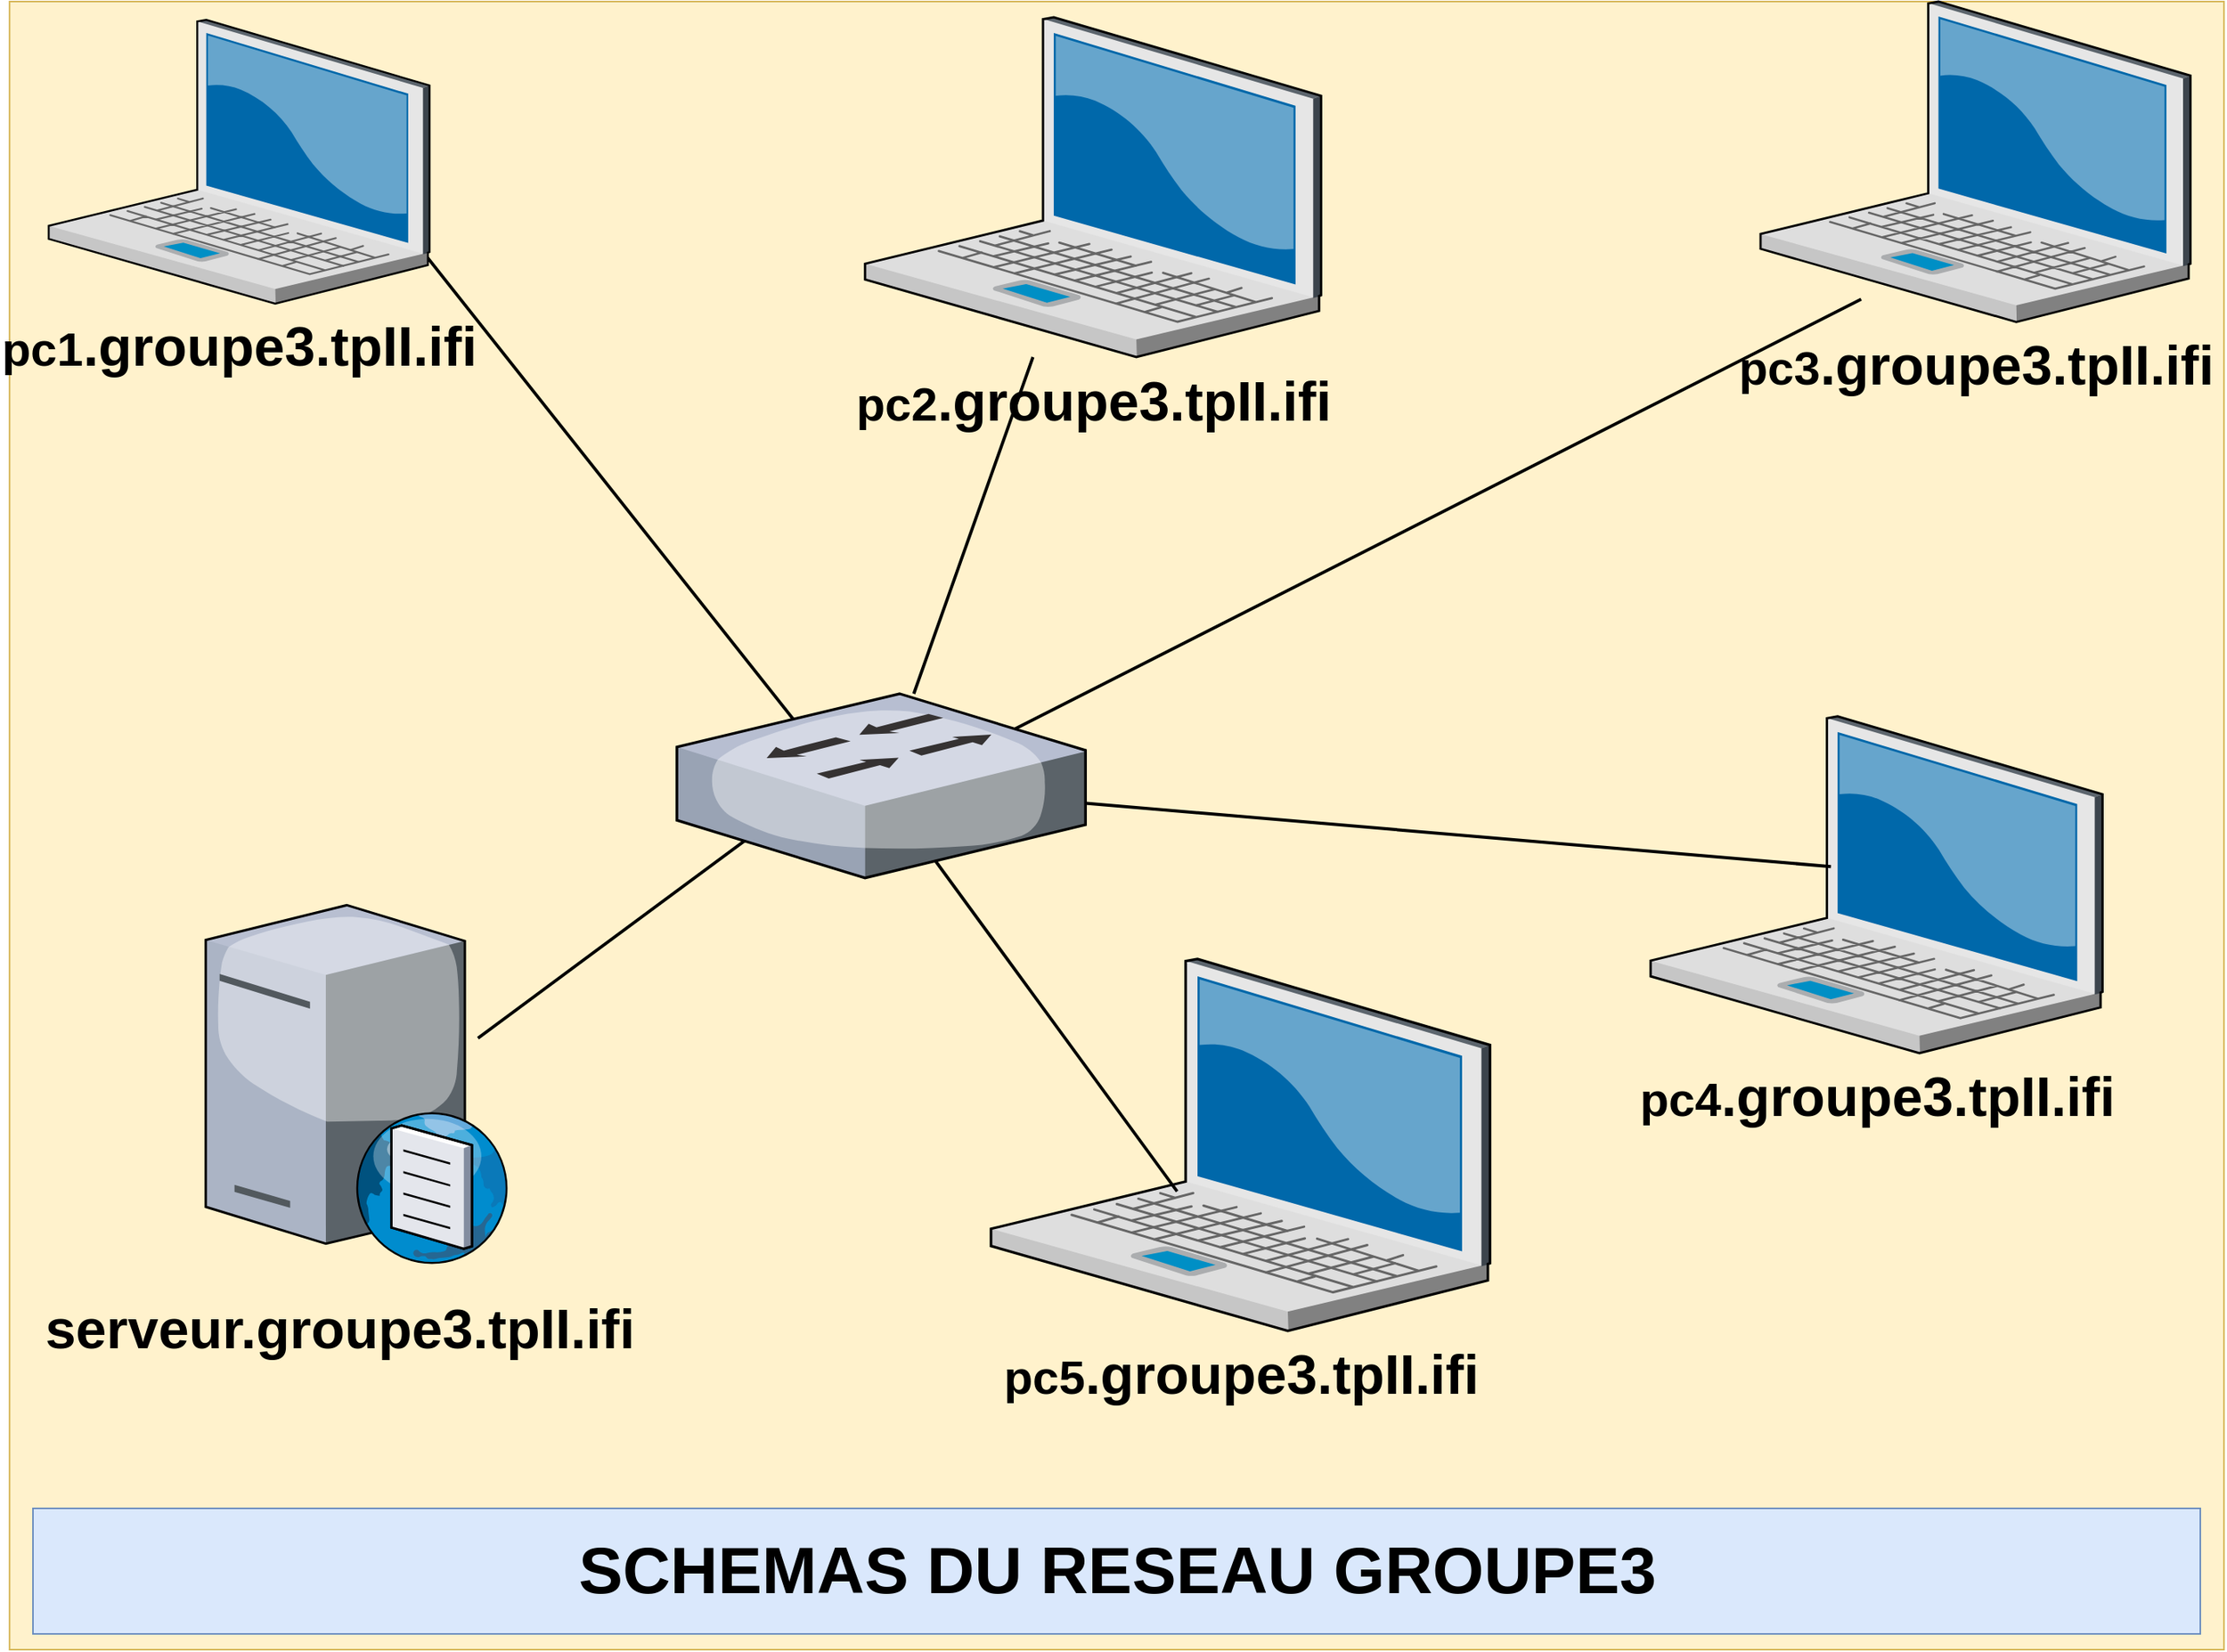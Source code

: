 <mxfile version="13.0.3" type="device"><diagram name="Page-1" id="e3a06f82-3646-2815-327d-82caf3d4e204"><mxGraphModel dx="2170" dy="1170" grid="1" gridSize="10" guides="1" tooltips="1" connect="1" arrows="1" fold="1" page="1" pageScale="1.5" pageWidth="1169" pageHeight="826" background="none" math="0" shadow="0"><root><mxCell id="0" style=";html=1;"/><mxCell id="1" style=";html=1;" parent="0"/><mxCell id="6a7d8f32e03d9370-61" value="" style="whiteSpace=wrap;html=1;fillColor=#fff2cc;fontSize=14;strokeColor=#d6b656;verticalAlign=top;" parent="1" vertex="1"><mxGeometry x="415.09" y="120" width="1410" height="1050" as="geometry"/></mxCell><mxCell id="6a7d8f32e03d9370-1" value="&lt;b style=&quot;font-size: 30px&quot;&gt;pc2&lt;/b&gt;&lt;b style=&quot;font-size: 35px&quot;&gt;.groupe3.tpII.ifi&lt;/b&gt;" style="verticalLabelPosition=bottom;aspect=fixed;html=1;verticalAlign=top;strokeColor=none;shape=mxgraph.citrix.laptop_2;fillColor=#66B2FF;gradientColor=#0066CC;fontSize=14;" parent="1" vertex="1"><mxGeometry x="959.83" y="130" width="290.34" height="216.5" as="geometry"/></mxCell><mxCell id="J6-vcXLsI6nyFW6mE0SE-8" value="&lt;b style=&quot;font-size: 30px&quot;&gt;pc3&lt;/b&gt;&lt;b style=&quot;font-size: 35px&quot;&gt;.groupe3.tpII.ifi&lt;/b&gt;" style="verticalLabelPosition=bottom;aspect=fixed;html=1;verticalAlign=top;strokeColor=none;shape=mxgraph.citrix.laptop_2;fillColor=#66B2FF;gradientColor=#0066CC;fontSize=14;" vertex="1" parent="1"><mxGeometry x="1530" y="120" width="273.75" height="204.13" as="geometry"/></mxCell><mxCell id="J6-vcXLsI6nyFW6mE0SE-12" value="&lt;span style=&quot;font-size: 30px&quot;&gt;&lt;b&gt;pc5&lt;/b&gt;&lt;/span&gt;&lt;b style=&quot;font-size: 35px&quot;&gt;.groupe3.tpII.ifi&lt;/b&gt;" style="verticalLabelPosition=bottom;aspect=fixed;html=1;verticalAlign=top;strokeColor=none;shape=mxgraph.citrix.laptop_2;fillColor=#66B2FF;gradientColor=#0066CC;fontSize=14;" vertex="1" parent="1"><mxGeometry x="1040" y="730" width="317.75" height="236.94" as="geometry"/></mxCell><mxCell id="J6-vcXLsI6nyFW6mE0SE-10" value="&lt;b style=&quot;font-size: 30px&quot;&gt;pc4&lt;/b&gt;&lt;b style=&quot;font-size: 35px&quot;&gt;.groupe3.tpII.ifi&lt;/b&gt;" style="verticalLabelPosition=bottom;aspect=fixed;html=1;verticalAlign=top;strokeColor=none;shape=mxgraph.citrix.laptop_2;fillColor=#66B2FF;gradientColor=#0066CC;fontSize=14;" vertex="1" parent="1"><mxGeometry x="1460" y="575.43" width="287.75" height="214.57" as="geometry"/></mxCell><mxCell id="6a7d8f32e03d9370-35" style="edgeStyle=none;rounded=0;html=1;startSize=10;endSize=10;jettySize=auto;orthogonalLoop=1;fontSize=14;endArrow=none;endFill=0;strokeWidth=2;exitX=0.901;exitY=0.679;exitDx=0;exitDy=0;exitPerimeter=0;entryX=0.394;entryY=0.444;entryDx=0;entryDy=0;entryPerimeter=0;" parent="1" source="6a7d8f32e03d9370-2" target="6a7d8f32e03d9370-26" edge="1"><mxGeometry relative="1" as="geometry"><mxPoint x="556.575" y="350.838" as="sourcePoint"/><mxPoint x="637.0" y="693.32" as="targetPoint"/></mxGeometry></mxCell><mxCell id="6a7d8f32e03d9370-2" value="&lt;b style=&quot;font-size: 30px&quot;&gt;pc1&lt;/b&gt;&lt;b style=&quot;font-size: 35px&quot;&gt;.groupe3.tpII.ifi&lt;/b&gt;" style="verticalLabelPosition=bottom;aspect=fixed;html=1;verticalAlign=top;strokeColor=none;shape=mxgraph.citrix.laptop_2;fillColor=#66B2FF;gradientColor=#0066CC;fontSize=14;" parent="1" vertex="1"><mxGeometry x="440" y="131.65" width="242.5" height="180.83" as="geometry"/></mxCell><mxCell id="6a7d8f32e03d9370-52" style="edgeStyle=none;rounded=0;html=1;startSize=10;endSize=10;jettySize=auto;orthogonalLoop=1;fontSize=14;endArrow=none;endFill=0;strokeWidth=2;exitX=0.373;exitY=0.625;exitDx=0;exitDy=0;exitPerimeter=0;entryX=0.48;entryY=0.444;entryDx=0;entryDy=0;entryPerimeter=0;" parent="1" source="J6-vcXLsI6nyFW6mE0SE-12" target="6a7d8f32e03d9370-26" edge="1"><mxGeometry relative="1" as="geometry"><mxPoint x="1569.5" y="1025.876" as="sourcePoint"/></mxGeometry></mxCell><mxCell id="6a7d8f32e03d9370-56" style="edgeStyle=none;rounded=0;html=1;startSize=10;endSize=10;jettySize=auto;orthogonalLoop=1;fontSize=14;endArrow=none;endFill=0;strokeWidth=2;entryX=0.897;entryY=0.387;entryDx=0;entryDy=0;entryPerimeter=0;exitX=0.317;exitY=0.55;exitDx=0;exitDy=0;exitPerimeter=0;" parent="1" source="6a7d8f32e03d9370-26" target="J6-vcXLsI6nyFW6mE0SE-7" edge="1"><mxGeometry relative="1" as="geometry"><mxPoint x="1028" y="753.748" as="sourcePoint"/><mxPoint x="1409" y="958.213" as="targetPoint"/></mxGeometry></mxCell><mxCell id="6a7d8f32e03d9370-53" style="edgeStyle=none;rounded=0;html=1;startSize=10;endSize=10;jettySize=auto;orthogonalLoop=1;fontSize=14;endArrow=none;endFill=0;strokeWidth=2;" parent="1" source="6a7d8f32e03d9370-26" target="6a7d8f32e03d9370-1" edge="1"><mxGeometry relative="1" as="geometry"><mxPoint x="1079.424" y="464" as="targetPoint"/></mxGeometry></mxCell><mxCell id="6a7d8f32e03d9370-54" style="edgeStyle=none;rounded=0;html=1;startSize=10;endSize=10;jettySize=auto;orthogonalLoop=1;fontSize=14;endArrow=none;endFill=0;strokeWidth=2;entryX=0.234;entryY=0.929;entryDx=0;entryDy=0;entryPerimeter=0;exitX=0.509;exitY=0.55;exitDx=0;exitDy=0;exitPerimeter=0;" parent="1" source="6a7d8f32e03d9370-26" target="J6-vcXLsI6nyFW6mE0SE-8" edge="1"><mxGeometry relative="1" as="geometry"><mxPoint x="1500" y="440" as="targetPoint"/></mxGeometry></mxCell><mxCell id="6a7d8f32e03d9370-55" style="edgeStyle=none;rounded=0;html=1;startSize=10;endSize=10;jettySize=auto;orthogonalLoop=1;fontSize=14;endArrow=none;endFill=0;strokeWidth=2;entryX=0.399;entryY=0.446;entryDx=0;entryDy=0;entryPerimeter=0;" parent="1" source="6a7d8f32e03d9370-26" target="J6-vcXLsI6nyFW6mE0SE-10" edge="1"><mxGeometry relative="1" as="geometry"><mxPoint x="1552.0" y="722.199" as="targetPoint"/></mxGeometry></mxCell><mxCell id="6a7d8f32e03d9370-26" value="" style="verticalLabelPosition=bottom;aspect=fixed;html=1;verticalAlign=top;strokeColor=none;shape=mxgraph.citrix.switch;fillColor=#66B2FF;gradientColor=#0066CC;fontSize=14;" parent="1" vertex="1"><mxGeometry x="840" y="561" width="260.17" height="117.36" as="geometry"/></mxCell><mxCell id="6a7d8f32e03d9370-62" value="&lt;b&gt;&lt;font style=&quot;font-size: 42px&quot;&gt;SCHEMAS DU RESEAU GROUPE3&lt;/font&gt;&lt;/b&gt;" style="text;strokeColor=#6c8ebf;fillColor=#dae8fc;html=1;fontSize=24;fontStyle=1;verticalAlign=middle;align=center;" parent="1" vertex="1"><mxGeometry x="430" y="1080" width="1380" height="80" as="geometry"/></mxCell><mxCell id="J6-vcXLsI6nyFW6mE0SE-7" value="" style="verticalLabelPosition=bottom;aspect=fixed;html=1;verticalAlign=top;strokeColor=none;align=center;outlineConnect=0;shape=mxgraph.citrix.dns_server;" vertex="1" parent="1"><mxGeometry x="540" y="690" width="193.25" height="233.67" as="geometry"/></mxCell><mxCell id="J6-vcXLsI6nyFW6mE0SE-18" value="&lt;font size=&quot;1&quot;&gt;&lt;b style=&quot;font-size: 35px&quot;&gt;serveur.groupe3.tpII.ifi&lt;/b&gt;&lt;/font&gt;" style="text;html=1;align=center;verticalAlign=middle;resizable=0;points=[];autosize=1;" vertex="1" parent="1"><mxGeometry x="430" y="950" width="390" height="30" as="geometry"/></mxCell></root></mxGraphModel></diagram></mxfile>